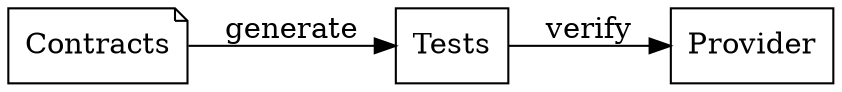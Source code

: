 digraph {
  rankdir=LR;
  Contracts->Tests [label = "generate"]
  Tests->Provider [label = "verify"]
  Contracts [shape=note];
  Tests [shape=box];
  Provider [shape=box];
}
